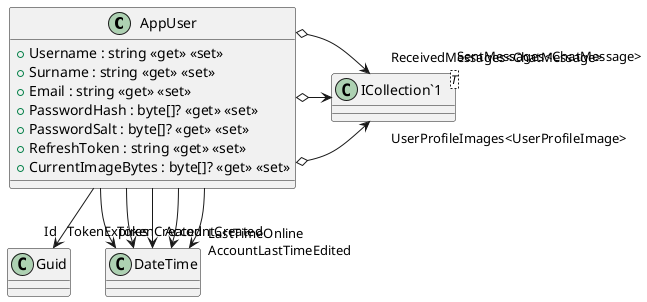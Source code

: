 @startuml
class AppUser {
    + Username : string <<get>> <<set>>
    + Surname : string <<get>> <<set>>
    + Email : string <<get>> <<set>>
    + PasswordHash : byte[]? <<get>> <<set>>
    + PasswordSalt : byte[]? <<get>> <<set>>
    + RefreshToken : string <<get>> <<set>>
    + CurrentImageBytes : byte[]? <<get>> <<set>>
}
class "ICollection`1"<T> {
}
AppUser --> "Id" Guid
AppUser --> "TokenCreated" DateTime
AppUser --> "TokenExpires" DateTime
AppUser --> "AccountCreated" DateTime
AppUser --> "AccountLastTimeEdited" DateTime
AppUser --> "LastTimeOnline" DateTime
AppUser o-> "UserProfileImages<UserProfileImage>" "ICollection`1"
AppUser o-> "SentMessages<ChatMessage>" "ICollection`1"
AppUser o-> "ReceivedMessages<ChatMessage>" "ICollection`1"
@enduml
